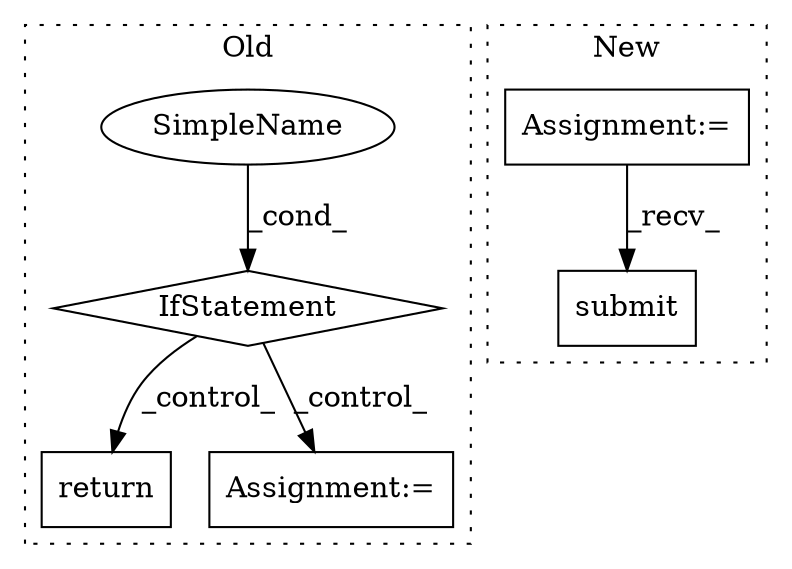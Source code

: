 digraph G {
subgraph cluster0 {
1 [label="return" a="41" s="10712" l="7" shape="box"];
3 [label="IfStatement" a="25" s="10453,10476" l="4,2" shape="diamond"];
4 [label="SimpleName" a="42" s="" l="" shape="ellipse"];
6 [label="Assignment:=" a="7" s="10854" l="1" shape="box"];
label = "Old";
style="dotted";
}
subgraph cluster1 {
2 [label="submit" a="32" s="16900" l="8" shape="box"];
5 [label="Assignment:=" a="7" s="16803" l="1" shape="box"];
label = "New";
style="dotted";
}
3 -> 1 [label="_control_"];
3 -> 6 [label="_control_"];
4 -> 3 [label="_cond_"];
5 -> 2 [label="_recv_"];
}
